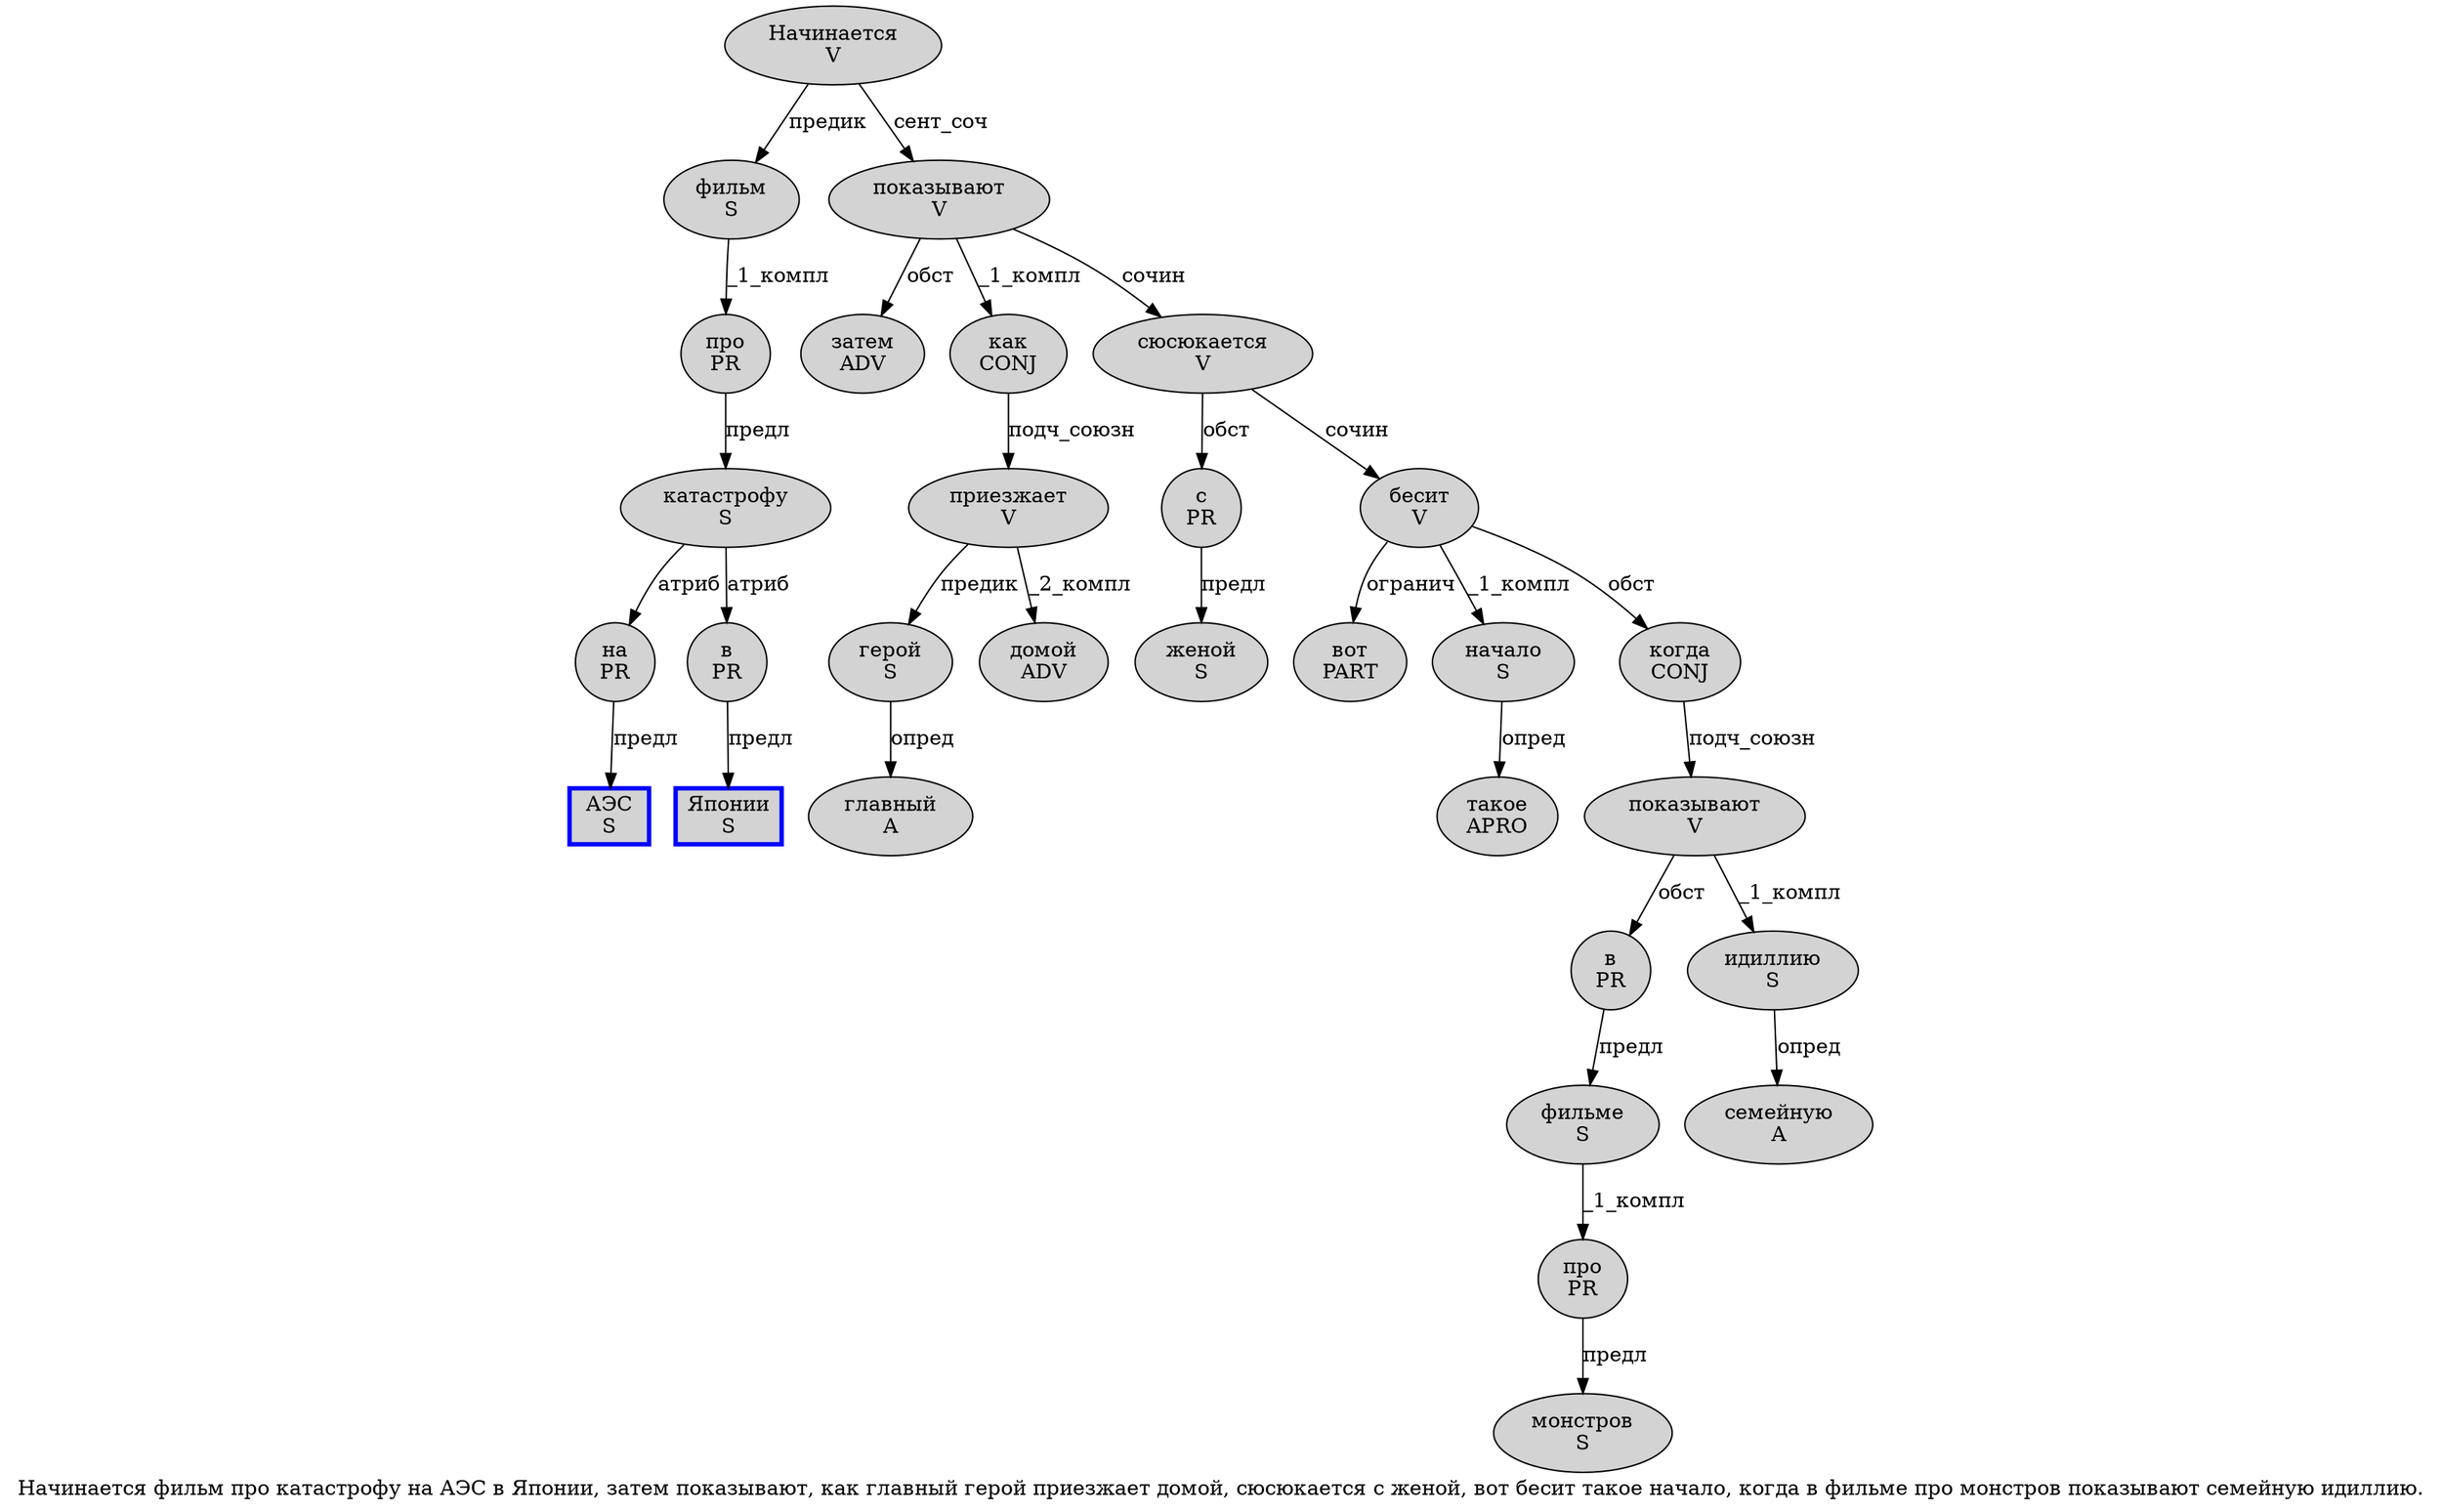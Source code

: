 digraph SENTENCE_4722 {
	graph [label="Начинается фильм про катастрофу на АЭС в Японии, затем показывают, как главный герой приезжает домой, сюсюкается с женой, вот бесит такое начало, когда в фильме про монстров показывают семейную идиллию."]
	node [style=filled]
		0 [label="Начинается
V" color="" fillcolor=lightgray penwidth=1 shape=ellipse]
		1 [label="фильм
S" color="" fillcolor=lightgray penwidth=1 shape=ellipse]
		2 [label="про
PR" color="" fillcolor=lightgray penwidth=1 shape=ellipse]
		3 [label="катастрофу
S" color="" fillcolor=lightgray penwidth=1 shape=ellipse]
		4 [label="на
PR" color="" fillcolor=lightgray penwidth=1 shape=ellipse]
		5 [label="АЭС
S" color=blue fillcolor=lightgray penwidth=3 shape=box]
		6 [label="в
PR" color="" fillcolor=lightgray penwidth=1 shape=ellipse]
		7 [label="Японии
S" color=blue fillcolor=lightgray penwidth=3 shape=box]
		9 [label="затем
ADV" color="" fillcolor=lightgray penwidth=1 shape=ellipse]
		10 [label="показывают
V" color="" fillcolor=lightgray penwidth=1 shape=ellipse]
		12 [label="как
CONJ" color="" fillcolor=lightgray penwidth=1 shape=ellipse]
		13 [label="главный
A" color="" fillcolor=lightgray penwidth=1 shape=ellipse]
		14 [label="герой
S" color="" fillcolor=lightgray penwidth=1 shape=ellipse]
		15 [label="приезжает
V" color="" fillcolor=lightgray penwidth=1 shape=ellipse]
		16 [label="домой
ADV" color="" fillcolor=lightgray penwidth=1 shape=ellipse]
		18 [label="сюсюкается
V" color="" fillcolor=lightgray penwidth=1 shape=ellipse]
		19 [label="с
PR" color="" fillcolor=lightgray penwidth=1 shape=ellipse]
		20 [label="женой
S" color="" fillcolor=lightgray penwidth=1 shape=ellipse]
		22 [label="вот
PART" color="" fillcolor=lightgray penwidth=1 shape=ellipse]
		23 [label="бесит
V" color="" fillcolor=lightgray penwidth=1 shape=ellipse]
		24 [label="такое
APRO" color="" fillcolor=lightgray penwidth=1 shape=ellipse]
		25 [label="начало
S" color="" fillcolor=lightgray penwidth=1 shape=ellipse]
		27 [label="когда
CONJ" color="" fillcolor=lightgray penwidth=1 shape=ellipse]
		28 [label="в
PR" color="" fillcolor=lightgray penwidth=1 shape=ellipse]
		29 [label="фильме
S" color="" fillcolor=lightgray penwidth=1 shape=ellipse]
		30 [label="про
PR" color="" fillcolor=lightgray penwidth=1 shape=ellipse]
		31 [label="монстров
S" color="" fillcolor=lightgray penwidth=1 shape=ellipse]
		32 [label="показывают
V" color="" fillcolor=lightgray penwidth=1 shape=ellipse]
		33 [label="семейную
A" color="" fillcolor=lightgray penwidth=1 shape=ellipse]
		34 [label="идиллию
S" color="" fillcolor=lightgray penwidth=1 shape=ellipse]
			18 -> 19 [label="обст"]
			18 -> 23 [label="сочин"]
			28 -> 29 [label="предл"]
			0 -> 1 [label="предик"]
			0 -> 10 [label="сент_соч"]
			2 -> 3 [label="предл"]
			12 -> 15 [label="подч_союзн"]
			34 -> 33 [label="опред"]
			27 -> 32 [label="подч_союзн"]
			23 -> 22 [label="огранич"]
			23 -> 25 [label="_1_компл"]
			23 -> 27 [label="обст"]
			15 -> 14 [label="предик"]
			15 -> 16 [label="_2_компл"]
			19 -> 20 [label="предл"]
			25 -> 24 [label="опред"]
			6 -> 7 [label="предл"]
			1 -> 2 [label="_1_компл"]
			10 -> 9 [label="обст"]
			10 -> 12 [label="_1_компл"]
			10 -> 18 [label="сочин"]
			32 -> 28 [label="обст"]
			32 -> 34 [label="_1_компл"]
			30 -> 31 [label="предл"]
			4 -> 5 [label="предл"]
			14 -> 13 [label="опред"]
			29 -> 30 [label="_1_компл"]
			3 -> 4 [label="атриб"]
			3 -> 6 [label="атриб"]
}